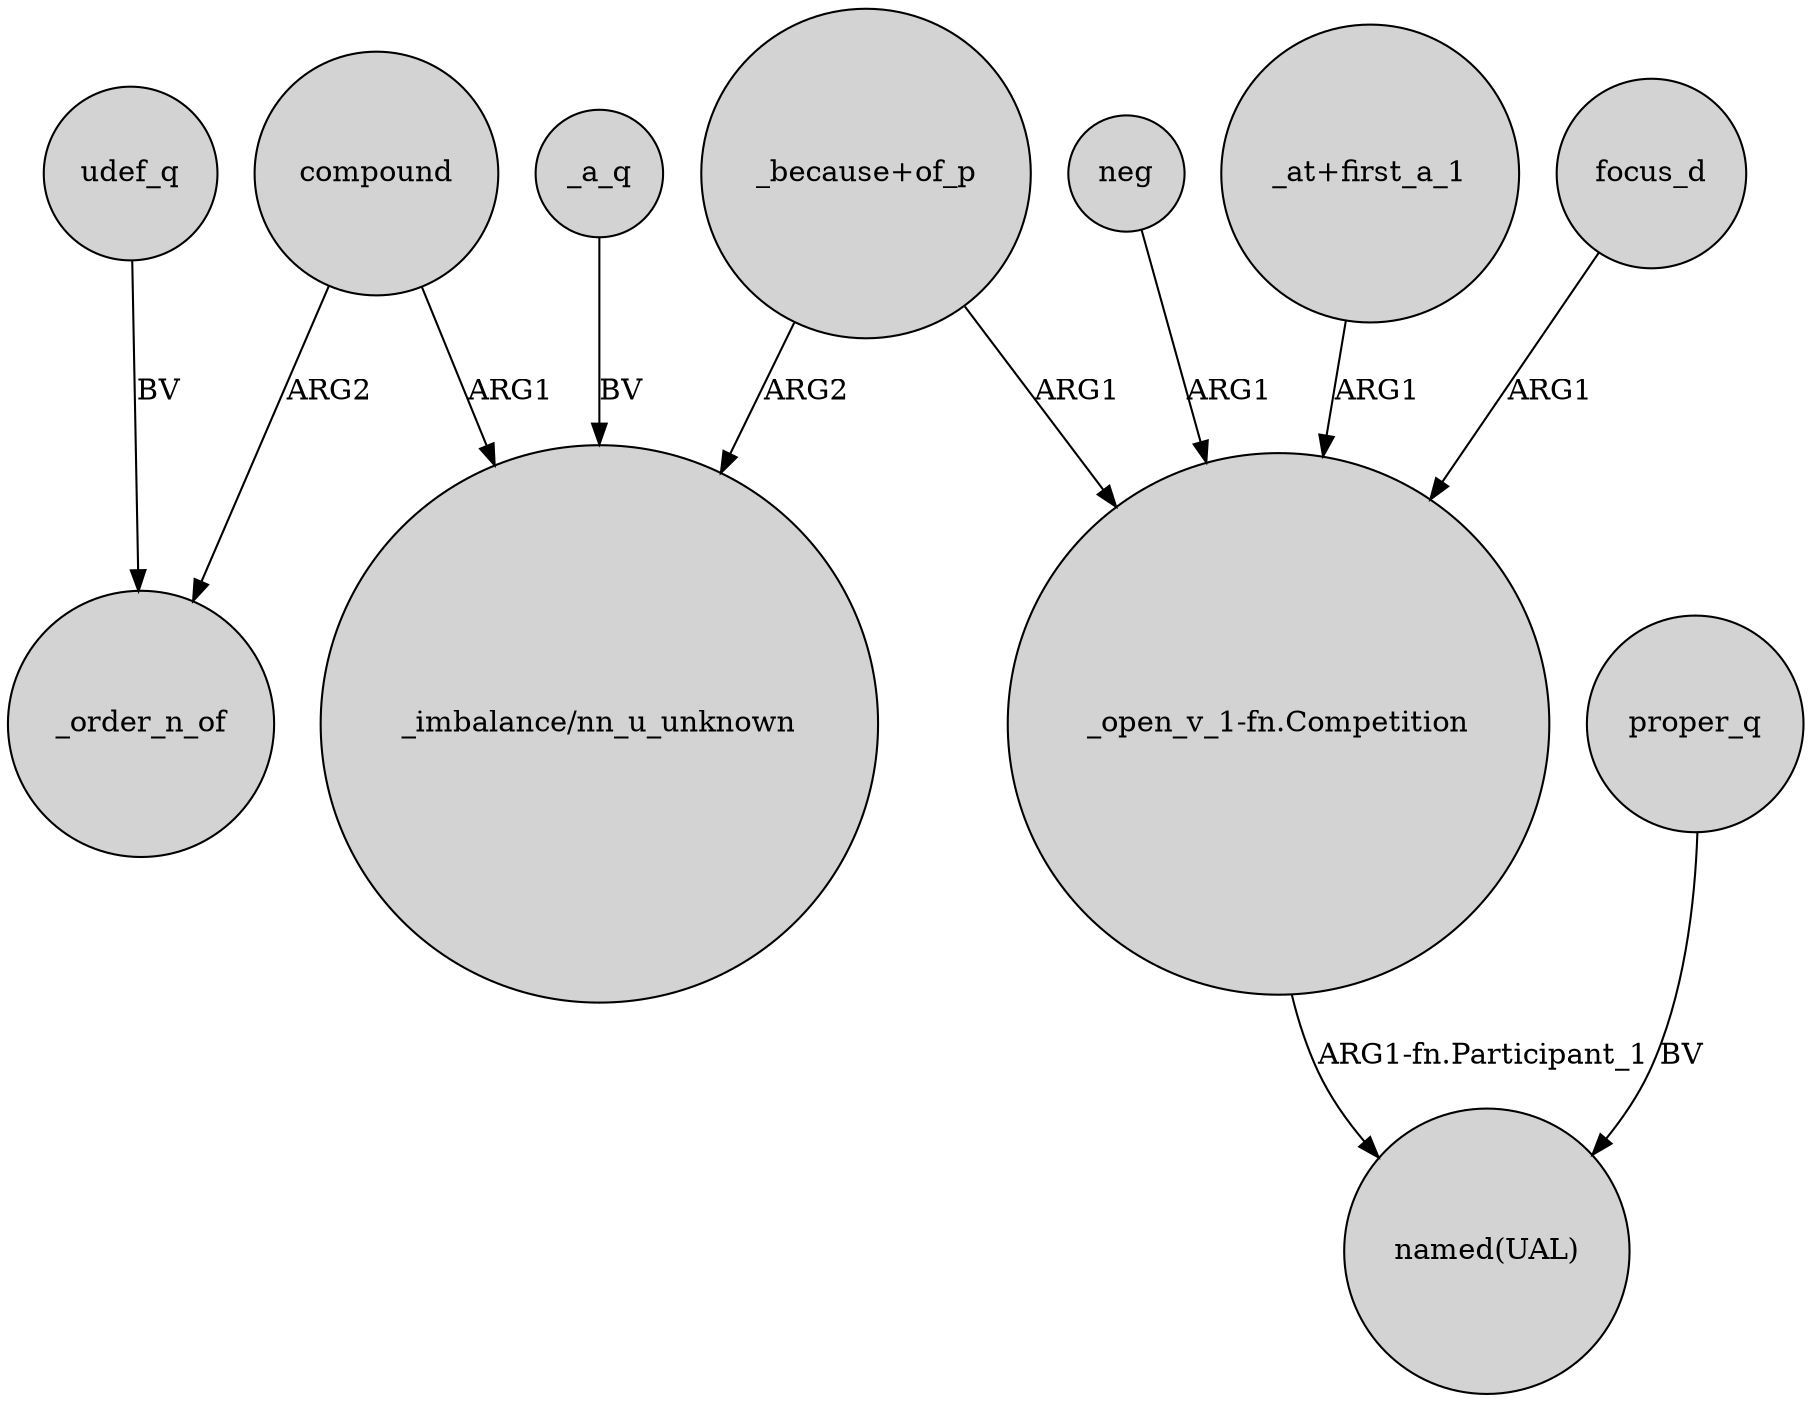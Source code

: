 digraph {
	node [shape=circle style=filled]
	udef_q -> _order_n_of [label=BV]
	"_open_v_1-fn.Competition" -> "named(UAL)" [label="ARG1-fn.Participant_1"]
	compound -> _order_n_of [label=ARG2]
	"_because+of_p" -> "_open_v_1-fn.Competition" [label=ARG1]
	compound -> "_imbalance/nn_u_unknown" [label=ARG1]
	_a_q -> "_imbalance/nn_u_unknown" [label=BV]
	"_because+of_p" -> "_imbalance/nn_u_unknown" [label=ARG2]
	neg -> "_open_v_1-fn.Competition" [label=ARG1]
	proper_q -> "named(UAL)" [label=BV]
	"_at+first_a_1" -> "_open_v_1-fn.Competition" [label=ARG1]
	focus_d -> "_open_v_1-fn.Competition" [label=ARG1]
}

